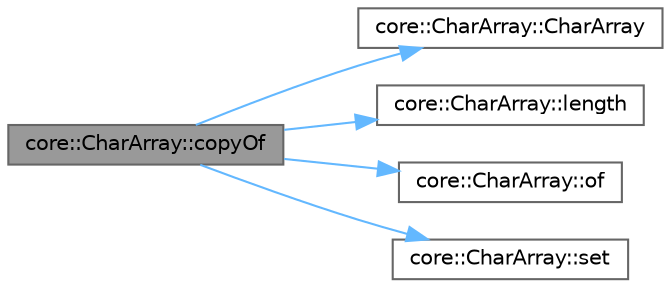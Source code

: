digraph "core::CharArray::copyOf"
{
 // INTERACTIVE_SVG=YES
 // LATEX_PDF_SIZE
  bgcolor="transparent";
  edge [fontname=Helvetica,fontsize=10,labelfontname=Helvetica,labelfontsize=10];
  node [fontname=Helvetica,fontsize=10,shape=box,height=0.2,width=0.4];
  rankdir="LR";
  Node1 [id="Node000001",label="core::CharArray::copyOf",height=0.2,width=0.4,color="gray40", fillcolor="grey60", style="filled", fontcolor="black",tooltip="Obtain newly created CharArray instance with primitive char array, such as char[],..."];
  Node1 -> Node2 [id="edge1_Node000001_Node000002",color="steelblue1",style="solid",tooltip=" "];
  Node2 [id="Node000002",label="core::CharArray::CharArray",height=0.2,width=0.4,color="grey40", fillcolor="white", style="filled",URL="$dd/d6d/a00111.html#aaf45235566a564701802270a58bc51f0",tooltip="Construct new CharArray instance able to contains the given number of values."];
  Node1 -> Node3 [id="edge2_Node000001_Node000003",color="steelblue1",style="solid",tooltip=" "];
  Node3 [id="Node000003",label="core::CharArray::length",height=0.2,width=0.4,color="grey40", fillcolor="white", style="filled",URL="$dd/d6d/a00111.html#a77854740e439ed4fa03ff759a87c6e46",tooltip="Return the number of values on this array."];
  Node1 -> Node4 [id="edge3_Node000001_Node000004",color="steelblue1",style="solid",tooltip=" "];
  Node4 [id="Node000004",label="core::CharArray::of",height=0.2,width=0.4,color="grey40", fillcolor="white", style="filled",URL="$dd/d6d/a00111.html#ae566961c13e50a3542649217e174787a",tooltip="Obtains newly created empty array."];
  Node1 -> Node5 [id="edge4_Node000001_Node000005",color="steelblue1",style="solid",tooltip=" "];
  Node5 [id="Node000005",label="core::CharArray::set",height=0.2,width=0.4,color="grey40", fillcolor="white", style="filled",URL="$dd/d6d/a00111.html#a4d8776649d923d4d16508ca8e5a12ecb",tooltip="Set value of element at specified index with specified new value."];
}

